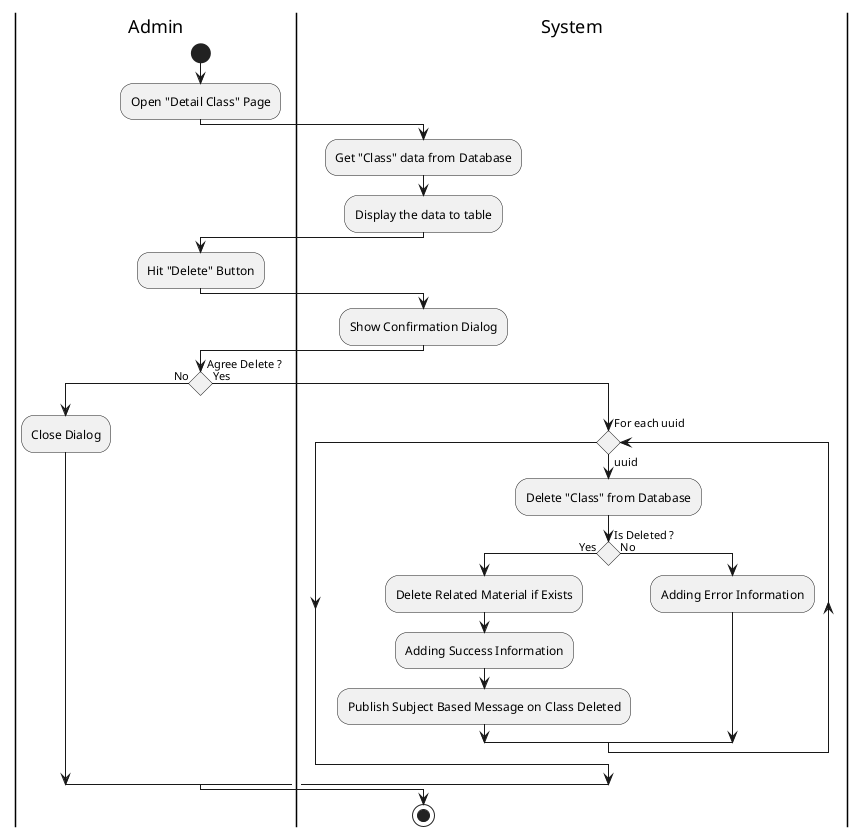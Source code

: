 @startuml DeleteClass

skinparam ConditionEndStyle hline
skinparam conditionStyle diamond
skinparam Monochrome true
skinparam Shadowing false

|Admin|
start
:Open "Detail Class" Page;

|System|
:Get "Class" data from Database;
:Display the data to table;

|Admin|
:Hit "Delete" Button;

|System|
:Show Confirmation Dialog;

|Admin|
if (Agree Delete ?) then (No)
    :Close Dialog;
else (Yes)
    |System|
    while (For each uuid) is (uuid)
        :Delete "Class" from Database;
        |System|
        if (Is Deleted ?) then (Yes)
            :Delete Related Material if Exists;
            :Adding Success Information;
            :Publish Subject Based Message on Class Deleted;
        else (No)
            :Adding Error Information;
        endif
    endwhile
endif
stop

@enduml